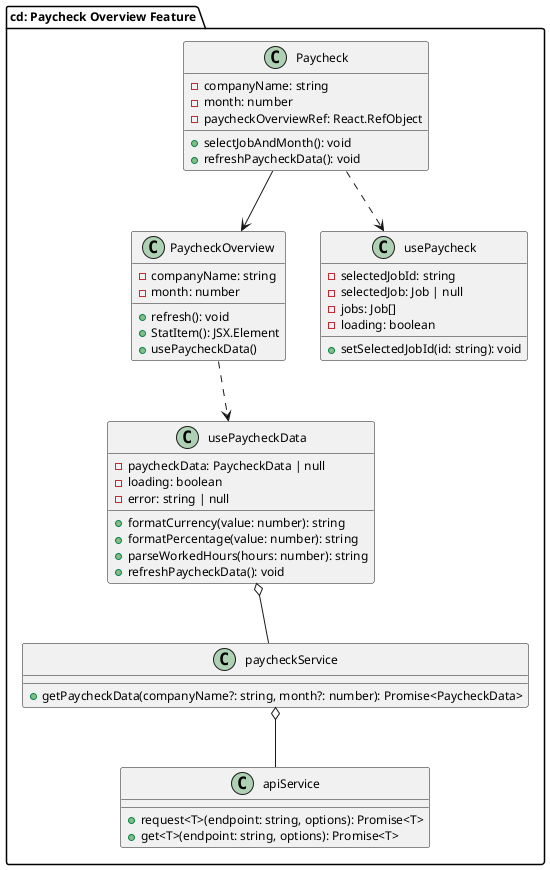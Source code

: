 @startuml PaycheckOverview Component Class Diagram

!define FONT_SIZE 12
!define TITLE_SIZE 20
skinparam defaultFontSize $FONT_SIZE
skinparam titleFontSize $TITLE_SIZE
skinparam classFontSize $FONT_SIZE

package "cd: Paycheck Overview Feature" {

' Define main components for PaycheckOverview only
  class Paycheck {
    - companyName: string
    - month: number
    - paycheckOverviewRef: React.RefObject
    + selectJobAndMonth(): void
    + refreshPaycheckData(): void
  }


  class PaycheckOverview {
    - companyName: string
    - month: number
    + refresh(): void
    + StatItem(): JSX.Element
    + usePaycheckData()
  }


  class paycheckService {
    + getPaycheckData(companyName?: string, month?: number): Promise<PaycheckData>
  }
  
  class apiService {
    + request<T>(endpoint: string, options): Promise<T>
    + get<T>(endpoint: string, options): Promise<T>
  }


  class usePaycheckData {
    - paycheckData: PaycheckData | null
    - loading: boolean
    - error: string | null
    + formatCurrency(value: number): string
    + formatPercentage(value: number): string
    + parseWorkedHours(hours: number): string
    + refreshPaycheckData(): void
  }
  
  class usePaycheck {
    - selectedJobId: string
    - selectedJob: Job | null
    - jobs: Job[]
    - loading: boolean
    + setSelectedJobId(id: string): void
  }

}
' Define relationships with proper UML notation
' Directed association → (solid line with arrow)
' Inheritance ▷ (solid line with empty triangle)
' Implementation → (dashed line with empty triangle)
' Dependency → (dashed line with arrow)
' Aggregation ◇ (solid line with empty diamond)
' Composition ♦ (solid line with filled diamond)

' Page to Component associations
Paycheck --> PaycheckOverview

' Component to Hook dependencies
PaycheckOverview ..> usePaycheckData

' Service dependencies
usePaycheckData o-- paycheckService
paycheckService o-- apiService

' Hook dependencies
Paycheck ..> usePaycheck

@enduml 